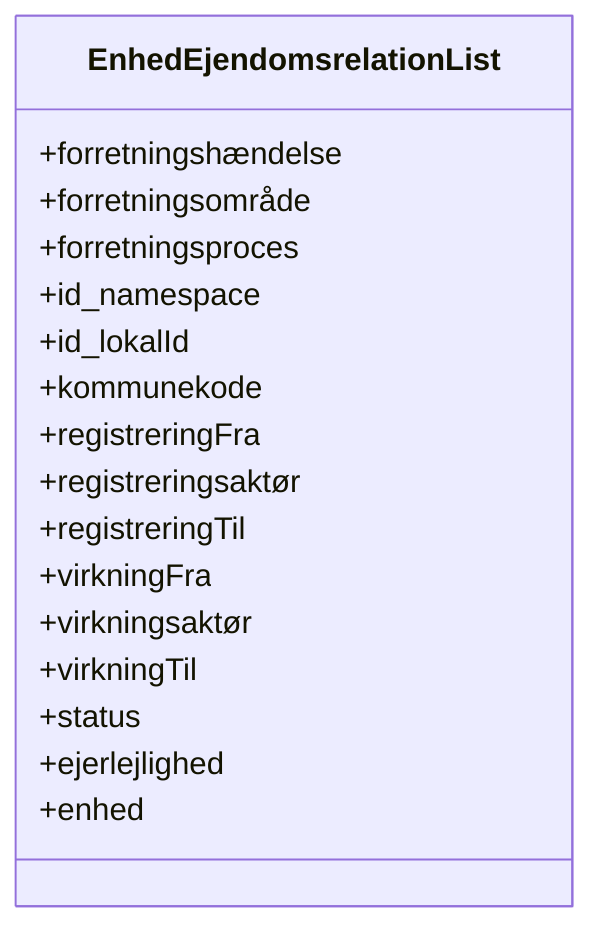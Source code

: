 classDiagram
class EnhedEjendomsrelationList {
  +forretningshændelse
  +forretningsområde
  +forretningsproces
  +id_namespace
  +id_lokalId
  +kommunekode
  +registreringFra
  +registreringsaktør
  +registreringTil
  +virkningFra
  +virkningsaktør
  +virkningTil
  +status
  +ejerlejlighed
  +enhed
}
